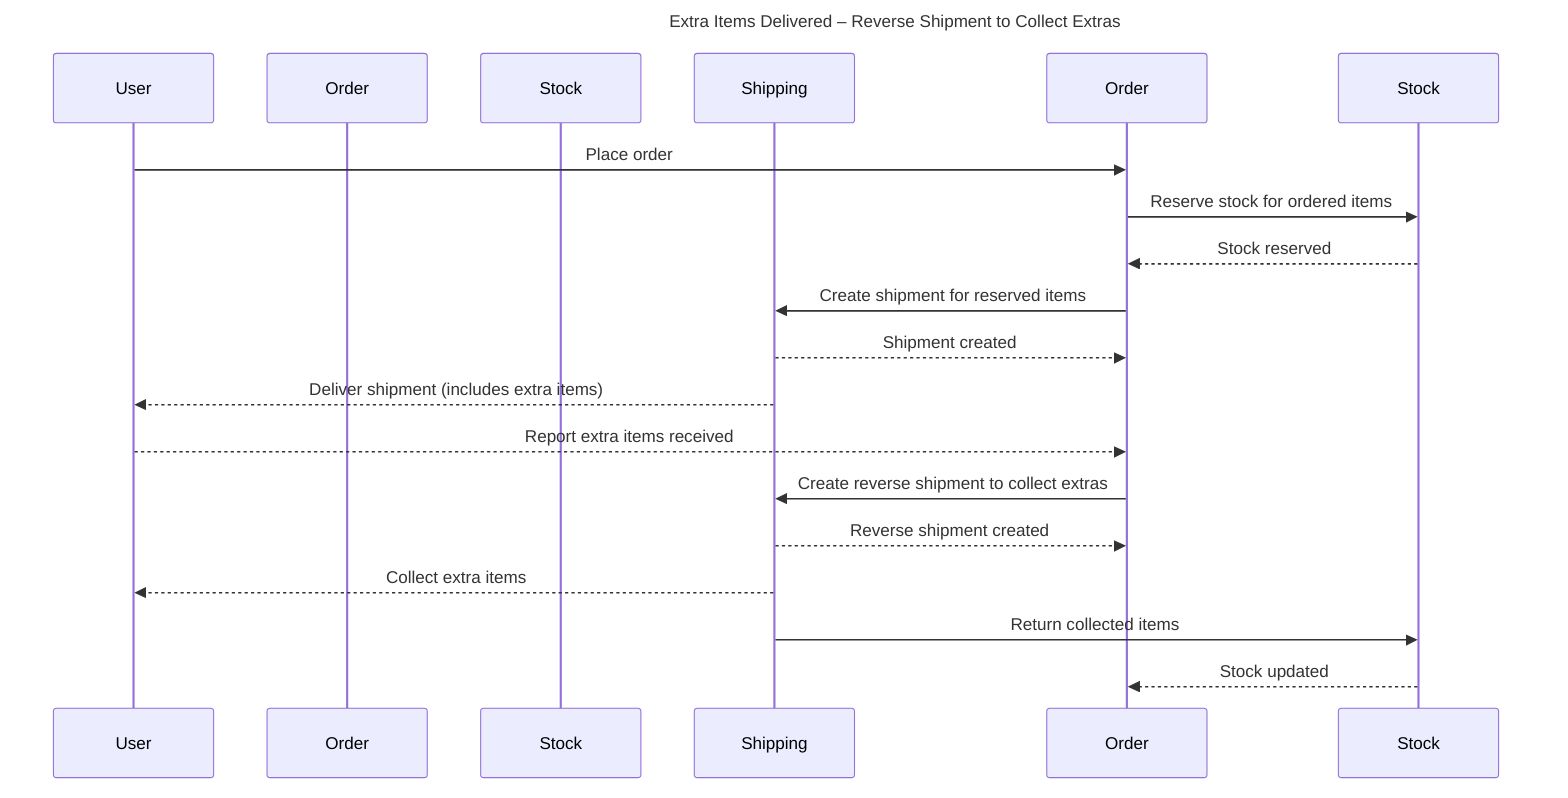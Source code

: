 sequenceDiagram
    title Extra Items Delivered – Reverse Shipment to Collect Extras

    participant User
    participant OrderService as Order
    participant Inventory as Stock
    participant Shipping as Shipping

    User->>Order: Place order
    Order->>Stock: Reserve stock for ordered items
    Stock-->>Order: Stock reserved

    Order->>Shipping: Create shipment for reserved items
    Shipping-->>Order: Shipment created

    Shipping-->>User: Deliver shipment (includes extra items)
    User-->>Order: Report extra items received

    Order->>Shipping: Create reverse shipment to collect extras
    Shipping-->>Order: Reverse shipment created

    Shipping-->>User: Collect extra items
    Shipping->>Stock: Return collected items
    Stock-->>Order: Stock updated